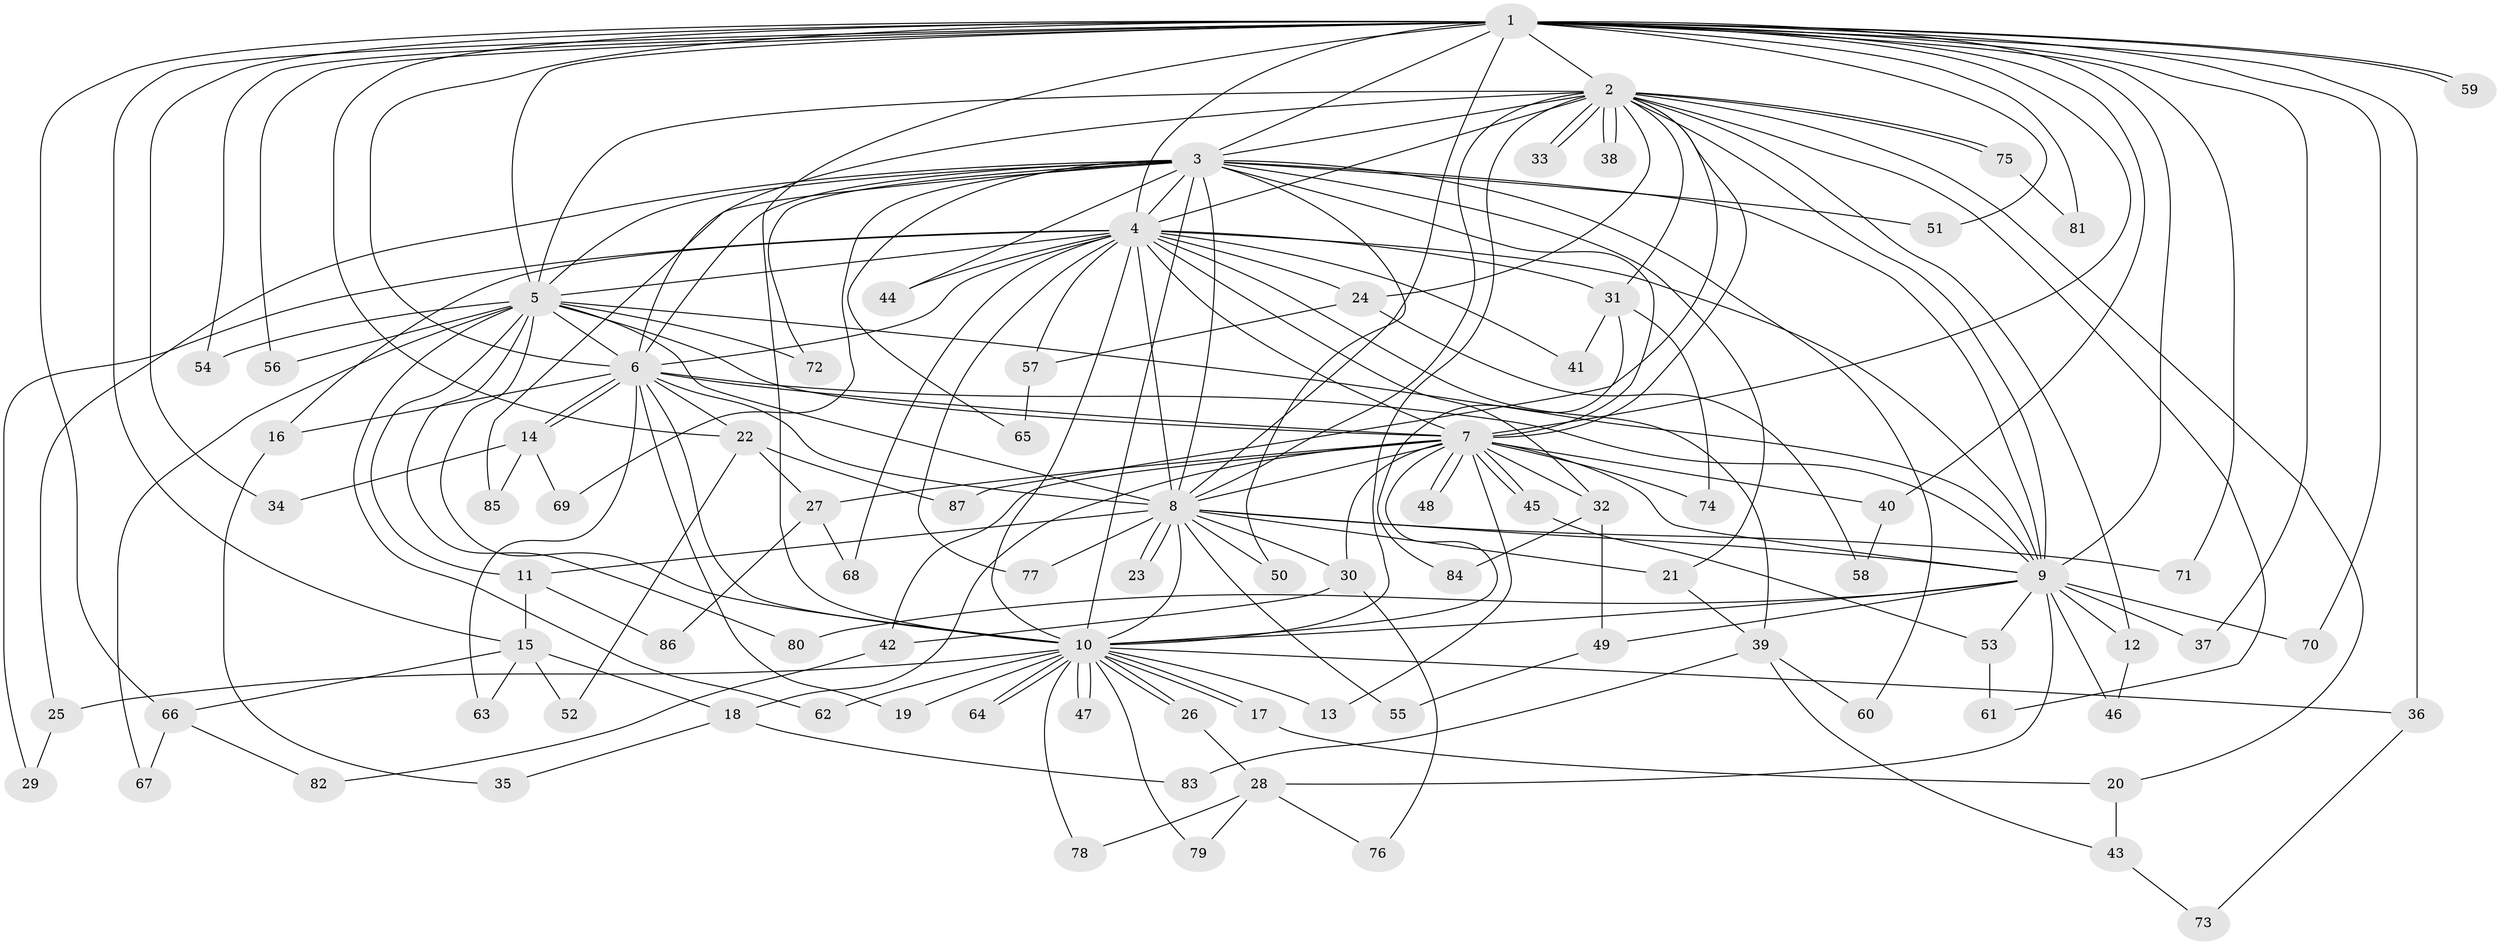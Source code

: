// coarse degree distribution, {19: 0.015625, 27: 0.015625, 17: 0.015625, 18: 0.015625, 14: 0.015625, 15: 0.03125, 20: 0.015625, 21: 0.015625, 4: 0.109375, 3: 0.1875, 2: 0.453125, 6: 0.015625, 5: 0.078125, 1: 0.015625}
// Generated by graph-tools (version 1.1) at 2025/41/03/06/25 10:41:39]
// undirected, 87 vertices, 199 edges
graph export_dot {
graph [start="1"]
  node [color=gray90,style=filled];
  1;
  2;
  3;
  4;
  5;
  6;
  7;
  8;
  9;
  10;
  11;
  12;
  13;
  14;
  15;
  16;
  17;
  18;
  19;
  20;
  21;
  22;
  23;
  24;
  25;
  26;
  27;
  28;
  29;
  30;
  31;
  32;
  33;
  34;
  35;
  36;
  37;
  38;
  39;
  40;
  41;
  42;
  43;
  44;
  45;
  46;
  47;
  48;
  49;
  50;
  51;
  52;
  53;
  54;
  55;
  56;
  57;
  58;
  59;
  60;
  61;
  62;
  63;
  64;
  65;
  66;
  67;
  68;
  69;
  70;
  71;
  72;
  73;
  74;
  75;
  76;
  77;
  78;
  79;
  80;
  81;
  82;
  83;
  84;
  85;
  86;
  87;
  1 -- 2;
  1 -- 3;
  1 -- 4;
  1 -- 5;
  1 -- 6;
  1 -- 7;
  1 -- 8;
  1 -- 9;
  1 -- 10;
  1 -- 15;
  1 -- 22;
  1 -- 34;
  1 -- 36;
  1 -- 37;
  1 -- 40;
  1 -- 51;
  1 -- 54;
  1 -- 56;
  1 -- 59;
  1 -- 59;
  1 -- 66;
  1 -- 70;
  1 -- 71;
  1 -- 81;
  2 -- 3;
  2 -- 4;
  2 -- 5;
  2 -- 6;
  2 -- 7;
  2 -- 8;
  2 -- 9;
  2 -- 10;
  2 -- 12;
  2 -- 20;
  2 -- 24;
  2 -- 31;
  2 -- 33;
  2 -- 33;
  2 -- 38;
  2 -- 38;
  2 -- 61;
  2 -- 75;
  2 -- 75;
  2 -- 87;
  3 -- 4;
  3 -- 5;
  3 -- 6;
  3 -- 7;
  3 -- 8;
  3 -- 9;
  3 -- 10;
  3 -- 21;
  3 -- 25;
  3 -- 44;
  3 -- 50;
  3 -- 51;
  3 -- 60;
  3 -- 65;
  3 -- 69;
  3 -- 72;
  3 -- 85;
  4 -- 5;
  4 -- 6;
  4 -- 7;
  4 -- 8;
  4 -- 9;
  4 -- 10;
  4 -- 16;
  4 -- 24;
  4 -- 29;
  4 -- 31;
  4 -- 32;
  4 -- 39;
  4 -- 41;
  4 -- 44;
  4 -- 57;
  4 -- 68;
  4 -- 77;
  5 -- 6;
  5 -- 7;
  5 -- 8;
  5 -- 9;
  5 -- 10;
  5 -- 11;
  5 -- 54;
  5 -- 56;
  5 -- 62;
  5 -- 67;
  5 -- 72;
  5 -- 80;
  6 -- 7;
  6 -- 8;
  6 -- 9;
  6 -- 10;
  6 -- 14;
  6 -- 14;
  6 -- 16;
  6 -- 19;
  6 -- 22;
  6 -- 63;
  7 -- 8;
  7 -- 9;
  7 -- 10;
  7 -- 13;
  7 -- 18;
  7 -- 27;
  7 -- 30;
  7 -- 32;
  7 -- 40;
  7 -- 42;
  7 -- 45;
  7 -- 45;
  7 -- 48;
  7 -- 48;
  7 -- 74;
  8 -- 9;
  8 -- 10;
  8 -- 11;
  8 -- 21;
  8 -- 23;
  8 -- 23;
  8 -- 30;
  8 -- 50;
  8 -- 55;
  8 -- 71;
  8 -- 77;
  9 -- 10;
  9 -- 12;
  9 -- 28;
  9 -- 37;
  9 -- 46;
  9 -- 49;
  9 -- 53;
  9 -- 70;
  9 -- 80;
  10 -- 13;
  10 -- 17;
  10 -- 17;
  10 -- 19;
  10 -- 25;
  10 -- 26;
  10 -- 26;
  10 -- 36;
  10 -- 47;
  10 -- 47;
  10 -- 62;
  10 -- 64;
  10 -- 64;
  10 -- 78;
  10 -- 79;
  11 -- 15;
  11 -- 86;
  12 -- 46;
  14 -- 34;
  14 -- 69;
  14 -- 85;
  15 -- 18;
  15 -- 52;
  15 -- 63;
  15 -- 66;
  16 -- 35;
  17 -- 20;
  18 -- 35;
  18 -- 83;
  20 -- 43;
  21 -- 39;
  22 -- 27;
  22 -- 52;
  22 -- 87;
  24 -- 57;
  24 -- 58;
  25 -- 29;
  26 -- 28;
  27 -- 68;
  27 -- 86;
  28 -- 76;
  28 -- 78;
  28 -- 79;
  30 -- 42;
  30 -- 76;
  31 -- 41;
  31 -- 74;
  31 -- 84;
  32 -- 49;
  32 -- 84;
  36 -- 73;
  39 -- 43;
  39 -- 60;
  39 -- 83;
  40 -- 58;
  42 -- 82;
  43 -- 73;
  45 -- 53;
  49 -- 55;
  53 -- 61;
  57 -- 65;
  66 -- 67;
  66 -- 82;
  75 -- 81;
}
